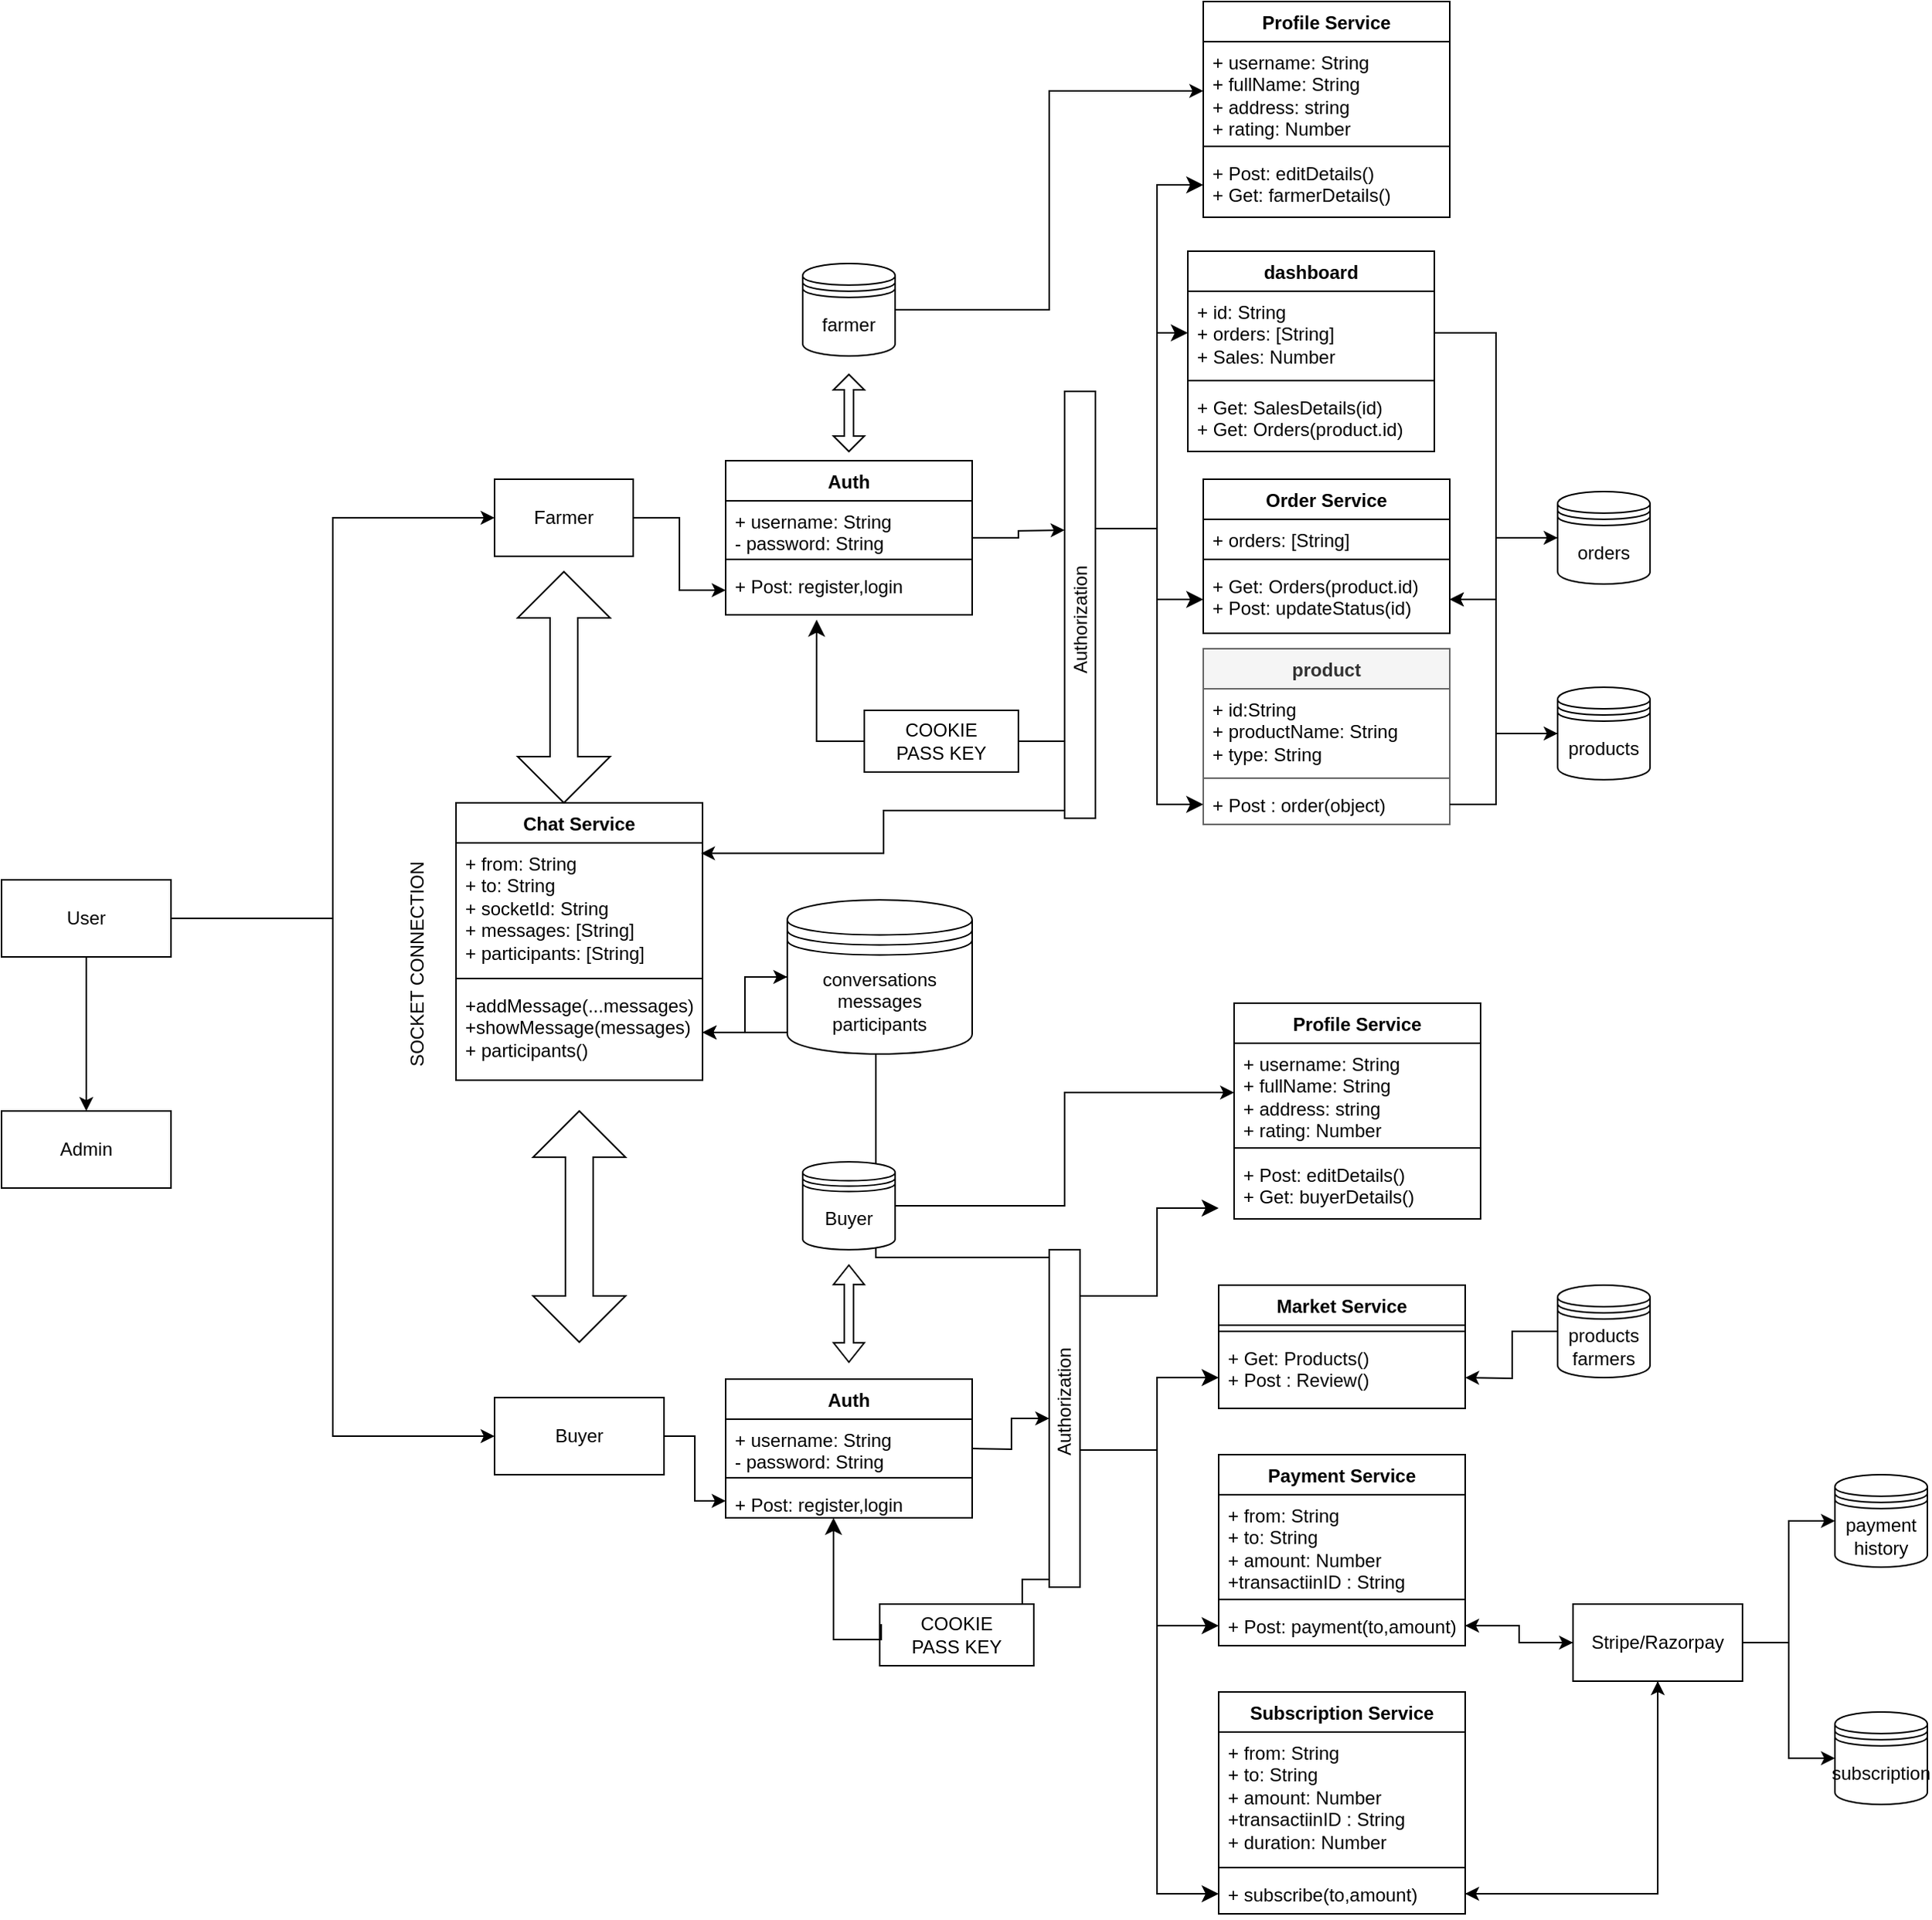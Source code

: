 <mxfile version="24.7.14">
  <diagram name="Page-1" id="c4acf3e9-155e-7222-9cf6-157b1a14988f">
    <mxGraphModel dx="2316" dy="2356" grid="1" gridSize="10" guides="1" tooltips="1" connect="1" arrows="1" fold="1" page="1" pageScale="1" pageWidth="850" pageHeight="1100" background="none" math="0" shadow="0">
      <root>
        <mxCell id="0" />
        <mxCell id="1" parent="0" />
        <mxCell id="K8S6SPt0zPuVIynHNqIf-5" style="edgeStyle=orthogonalEdgeStyle;rounded=0;orthogonalLoop=1;jettySize=auto;html=1;entryX=0;entryY=0.5;entryDx=0;entryDy=0;" edge="1" parent="1" source="K8S6SPt0zPuVIynHNqIf-1" target="K8S6SPt0zPuVIynHNqIf-3">
          <mxGeometry relative="1" as="geometry" />
        </mxCell>
        <mxCell id="K8S6SPt0zPuVIynHNqIf-6" style="edgeStyle=orthogonalEdgeStyle;rounded=0;orthogonalLoop=1;jettySize=auto;html=1;exitX=1;exitY=0.5;exitDx=0;exitDy=0;entryX=0;entryY=0.5;entryDx=0;entryDy=0;" edge="1" parent="1" source="K8S6SPt0zPuVIynHNqIf-1" target="K8S6SPt0zPuVIynHNqIf-4">
          <mxGeometry relative="1" as="geometry" />
        </mxCell>
        <mxCell id="K8S6SPt0zPuVIynHNqIf-8" value="" style="edgeStyle=orthogonalEdgeStyle;rounded=0;orthogonalLoop=1;jettySize=auto;html=1;" edge="1" parent="1" source="K8S6SPt0zPuVIynHNqIf-1" target="K8S6SPt0zPuVIynHNqIf-7">
          <mxGeometry relative="1" as="geometry" />
        </mxCell>
        <mxCell id="K8S6SPt0zPuVIynHNqIf-1" value="User" style="html=1;whiteSpace=wrap;" vertex="1" parent="1">
          <mxGeometry x="258" y="219" width="110" height="50" as="geometry" />
        </mxCell>
        <mxCell id="K8S6SPt0zPuVIynHNqIf-196" style="edgeStyle=orthogonalEdgeStyle;rounded=0;orthogonalLoop=1;jettySize=auto;html=1;exitX=1;exitY=0.5;exitDx=0;exitDy=0;entryX=0;entryY=0.5;entryDx=0;entryDy=0;" edge="1" parent="1" source="K8S6SPt0zPuVIynHNqIf-3" target="K8S6SPt0zPuVIynHNqIf-48">
          <mxGeometry relative="1" as="geometry" />
        </mxCell>
        <mxCell id="K8S6SPt0zPuVIynHNqIf-3" value="Farmer" style="html=1;whiteSpace=wrap;" vertex="1" parent="1">
          <mxGeometry x="578" y="-41" width="90" height="50" as="geometry" />
        </mxCell>
        <mxCell id="K8S6SPt0zPuVIynHNqIf-201" style="edgeStyle=orthogonalEdgeStyle;rounded=0;orthogonalLoop=1;jettySize=auto;html=1;exitX=1;exitY=0.5;exitDx=0;exitDy=0;entryX=0;entryY=0.5;entryDx=0;entryDy=0;" edge="1" parent="1" source="K8S6SPt0zPuVIynHNqIf-4" target="K8S6SPt0zPuVIynHNqIf-200">
          <mxGeometry relative="1" as="geometry" />
        </mxCell>
        <mxCell id="K8S6SPt0zPuVIynHNqIf-4" value="Buyer" style="html=1;whiteSpace=wrap;" vertex="1" parent="1">
          <mxGeometry x="578" y="555" width="110" height="50" as="geometry" />
        </mxCell>
        <mxCell id="K8S6SPt0zPuVIynHNqIf-7" value="Admin" style="html=1;whiteSpace=wrap;" vertex="1" parent="1">
          <mxGeometry x="258" y="369" width="110" height="50" as="geometry" />
        </mxCell>
        <mxCell id="K8S6SPt0zPuVIynHNqIf-229" style="edgeStyle=orthogonalEdgeStyle;rounded=0;orthogonalLoop=1;jettySize=auto;html=1;curved=0;exitX=0;exitY=0;exitDx=0;exitDy=5;exitPerimeter=0;" edge="1" parent="1" source="K8S6SPt0zPuVIynHNqIf-27" target="K8S6SPt0zPuVIynHNqIf-72">
          <mxGeometry relative="1" as="geometry" />
        </mxCell>
        <mxCell id="K8S6SPt0zPuVIynHNqIf-27" value="" style="html=1;points=[[0,0,0,0,5],[0,1,0,0,-5],[1,0,0,0,5],[1,1,0,0,-5]];perimeter=orthogonalPerimeter;outlineConnect=0;targetShapes=umlLifeline;portConstraint=eastwest;newEdgeStyle={&quot;curved&quot;:0,&quot;rounded&quot;:0};" vertex="1" parent="1">
          <mxGeometry x="938" y="459" width="20" height="219" as="geometry" />
        </mxCell>
        <mxCell id="K8S6SPt0zPuVIynHNqIf-50" style="edgeStyle=orthogonalEdgeStyle;rounded=0;orthogonalLoop=1;jettySize=auto;html=1;" edge="1" parent="1" source="K8S6SPt0zPuVIynHNqIf-45">
          <mxGeometry relative="1" as="geometry">
            <mxPoint x="948" y="-8.0" as="targetPoint" />
          </mxGeometry>
        </mxCell>
        <mxCell id="K8S6SPt0zPuVIynHNqIf-45" value="Auth" style="swimlane;fontStyle=1;align=center;verticalAlign=top;childLayout=stackLayout;horizontal=1;startSize=26;horizontalStack=0;resizeParent=1;resizeParentMax=0;resizeLast=0;collapsible=1;marginBottom=0;whiteSpace=wrap;html=1;" vertex="1" parent="1">
          <mxGeometry x="728" y="-53" width="160" height="100" as="geometry" />
        </mxCell>
        <mxCell id="K8S6SPt0zPuVIynHNqIf-46" value="+ username: String&lt;div&gt;- password: String&lt;/div&gt;" style="text;strokeColor=none;fillColor=none;align=left;verticalAlign=top;spacingLeft=4;spacingRight=4;overflow=hidden;rotatable=0;points=[[0,0.5],[1,0.5]];portConstraint=eastwest;whiteSpace=wrap;html=1;" vertex="1" parent="K8S6SPt0zPuVIynHNqIf-45">
          <mxGeometry y="26" width="160" height="34" as="geometry" />
        </mxCell>
        <mxCell id="K8S6SPt0zPuVIynHNqIf-47" value="" style="line;strokeWidth=1;fillColor=none;align=left;verticalAlign=middle;spacingTop=-1;spacingLeft=3;spacingRight=3;rotatable=0;labelPosition=right;points=[];portConstraint=eastwest;strokeColor=inherit;" vertex="1" parent="K8S6SPt0zPuVIynHNqIf-45">
          <mxGeometry y="60" width="160" height="8" as="geometry" />
        </mxCell>
        <mxCell id="K8S6SPt0zPuVIynHNqIf-48" value="+ Post: register,login" style="text;strokeColor=none;fillColor=none;align=left;verticalAlign=top;spacingLeft=4;spacingRight=4;overflow=hidden;rotatable=0;points=[[0,0.5],[1,0.5]];portConstraint=eastwest;whiteSpace=wrap;html=1;" vertex="1" parent="K8S6SPt0zPuVIynHNqIf-45">
          <mxGeometry y="68" width="160" height="32" as="geometry" />
        </mxCell>
        <mxCell id="K8S6SPt0zPuVIynHNqIf-55" style="edgeStyle=orthogonalEdgeStyle;rounded=0;orthogonalLoop=1;jettySize=auto;html=1;" edge="1" parent="1" target="K8S6SPt0zPuVIynHNqIf-27">
          <mxGeometry relative="1" as="geometry">
            <mxPoint x="888" y="588" as="sourcePoint" />
          </mxGeometry>
        </mxCell>
        <mxCell id="K8S6SPt0zPuVIynHNqIf-56" value="product" style="swimlane;fontStyle=1;align=center;verticalAlign=top;childLayout=stackLayout;horizontal=1;startSize=26;horizontalStack=0;resizeParent=1;resizeParentMax=0;resizeLast=0;collapsible=1;marginBottom=0;whiteSpace=wrap;html=1;fillColor=#f5f5f5;fontColor=#333333;strokeColor=#666666;" vertex="1" parent="1">
          <mxGeometry x="1038" y="69" width="160" height="114" as="geometry" />
        </mxCell>
        <mxCell id="K8S6SPt0zPuVIynHNqIf-57" value="+ id:String&lt;div&gt;+ productName: String&lt;/div&gt;&lt;div&gt;+ type: String&lt;/div&gt;" style="text;strokeColor=none;fillColor=none;align=left;verticalAlign=top;spacingLeft=4;spacingRight=4;overflow=hidden;rotatable=0;points=[[0,0.5],[1,0.5]];portConstraint=eastwest;whiteSpace=wrap;html=1;" vertex="1" parent="K8S6SPt0zPuVIynHNqIf-56">
          <mxGeometry y="26" width="160" height="54" as="geometry" />
        </mxCell>
        <mxCell id="K8S6SPt0zPuVIynHNqIf-58" value="" style="line;strokeWidth=1;fillColor=none;align=left;verticalAlign=middle;spacingTop=-1;spacingLeft=3;spacingRight=3;rotatable=0;labelPosition=right;points=[];portConstraint=eastwest;strokeColor=inherit;" vertex="1" parent="K8S6SPt0zPuVIynHNqIf-56">
          <mxGeometry y="80" width="160" height="8" as="geometry" />
        </mxCell>
        <mxCell id="K8S6SPt0zPuVIynHNqIf-59" value="+ Post : order(object)" style="text;strokeColor=none;fillColor=none;align=left;verticalAlign=top;spacingLeft=4;spacingRight=4;overflow=hidden;rotatable=0;points=[[0,0.5],[1,0.5]];portConstraint=eastwest;whiteSpace=wrap;html=1;" vertex="1" parent="K8S6SPt0zPuVIynHNqIf-56">
          <mxGeometry y="88" width="160" height="26" as="geometry" />
        </mxCell>
        <mxCell id="K8S6SPt0zPuVIynHNqIf-61" value="Order Service" style="swimlane;fontStyle=1;align=center;verticalAlign=top;childLayout=stackLayout;horizontal=1;startSize=26;horizontalStack=0;resizeParent=1;resizeParentMax=0;resizeLast=0;collapsible=1;marginBottom=0;whiteSpace=wrap;html=1;" vertex="1" parent="1">
          <mxGeometry x="1038" y="-41" width="160" height="100" as="geometry" />
        </mxCell>
        <mxCell id="K8S6SPt0zPuVIynHNqIf-62" value="+ orders: [String]&amp;nbsp;" style="text;strokeColor=none;fillColor=none;align=left;verticalAlign=top;spacingLeft=4;spacingRight=4;overflow=hidden;rotatable=0;points=[[0,0.5],[1,0.5]];portConstraint=eastwest;whiteSpace=wrap;html=1;" vertex="1" parent="K8S6SPt0zPuVIynHNqIf-61">
          <mxGeometry y="26" width="160" height="22" as="geometry" />
        </mxCell>
        <mxCell id="K8S6SPt0zPuVIynHNqIf-63" value="" style="line;strokeWidth=1;fillColor=none;align=left;verticalAlign=middle;spacingTop=-1;spacingLeft=3;spacingRight=3;rotatable=0;labelPosition=right;points=[];portConstraint=eastwest;strokeColor=inherit;" vertex="1" parent="K8S6SPt0zPuVIynHNqIf-61">
          <mxGeometry y="48" width="160" height="8" as="geometry" />
        </mxCell>
        <mxCell id="K8S6SPt0zPuVIynHNqIf-64" value="+ Get: Orders(product.id)&lt;div&gt;+ Post: updateStatus(id)&lt;/div&gt;" style="text;strokeColor=none;fillColor=none;align=left;verticalAlign=top;spacingLeft=4;spacingRight=4;overflow=hidden;rotatable=0;points=[[0,0.5],[1,0.5]];portConstraint=eastwest;whiteSpace=wrap;html=1;" vertex="1" parent="K8S6SPt0zPuVIynHNqIf-61">
          <mxGeometry y="56" width="160" height="44" as="geometry" />
        </mxCell>
        <mxCell id="K8S6SPt0zPuVIynHNqIf-69" value="Chat Service" style="swimlane;fontStyle=1;align=center;verticalAlign=top;childLayout=stackLayout;horizontal=1;startSize=26;horizontalStack=0;resizeParent=1;resizeParentMax=0;resizeLast=0;collapsible=1;marginBottom=0;whiteSpace=wrap;html=1;" vertex="1" parent="1">
          <mxGeometry x="553" y="169" width="160" height="180" as="geometry" />
        </mxCell>
        <mxCell id="K8S6SPt0zPuVIynHNqIf-70" value="+ from: String&lt;div&gt;+ to: String&lt;/div&gt;&lt;div&gt;+ socketId: String&lt;/div&gt;&lt;div&gt;+ messages: [String]&lt;/div&gt;&lt;div&gt;+ participants: [String]&lt;/div&gt;" style="text;strokeColor=none;fillColor=none;align=left;verticalAlign=top;spacingLeft=4;spacingRight=4;overflow=hidden;rotatable=0;points=[[0,0.5],[1,0.5]];portConstraint=eastwest;whiteSpace=wrap;html=1;" vertex="1" parent="K8S6SPt0zPuVIynHNqIf-69">
          <mxGeometry y="26" width="160" height="84" as="geometry" />
        </mxCell>
        <mxCell id="K8S6SPt0zPuVIynHNqIf-71" value="" style="line;strokeWidth=1;fillColor=none;align=left;verticalAlign=middle;spacingTop=-1;spacingLeft=3;spacingRight=3;rotatable=0;labelPosition=right;points=[];portConstraint=eastwest;strokeColor=inherit;" vertex="1" parent="K8S6SPt0zPuVIynHNqIf-69">
          <mxGeometry y="110" width="160" height="8" as="geometry" />
        </mxCell>
        <mxCell id="K8S6SPt0zPuVIynHNqIf-72" value="+addMessage(...messages)&lt;div&gt;+showMessage(messages)&lt;/div&gt;&lt;div&gt;+ participants()&lt;/div&gt;" style="text;strokeColor=none;fillColor=none;align=left;verticalAlign=top;spacingLeft=4;spacingRight=4;overflow=hidden;rotatable=0;points=[[0,0.5],[1,0.5]];portConstraint=eastwest;whiteSpace=wrap;html=1;" vertex="1" parent="K8S6SPt0zPuVIynHNqIf-69">
          <mxGeometry y="118" width="160" height="62" as="geometry" />
        </mxCell>
        <mxCell id="K8S6SPt0zPuVIynHNqIf-77" value="Market Service" style="swimlane;fontStyle=1;align=center;verticalAlign=top;childLayout=stackLayout;horizontal=1;startSize=26;horizontalStack=0;resizeParent=1;resizeParentMax=0;resizeLast=0;collapsible=1;marginBottom=0;whiteSpace=wrap;html=1;" vertex="1" parent="1">
          <mxGeometry x="1048" y="482" width="160" height="80" as="geometry" />
        </mxCell>
        <mxCell id="K8S6SPt0zPuVIynHNqIf-79" value="" style="line;strokeWidth=1;fillColor=none;align=left;verticalAlign=middle;spacingTop=-1;spacingLeft=3;spacingRight=3;rotatable=0;labelPosition=right;points=[];portConstraint=eastwest;strokeColor=inherit;" vertex="1" parent="K8S6SPt0zPuVIynHNqIf-77">
          <mxGeometry y="26" width="160" height="8" as="geometry" />
        </mxCell>
        <mxCell id="K8S6SPt0zPuVIynHNqIf-80" value="+ Get: Products()&lt;div&gt;+ Post : Review()&lt;/div&gt;" style="text;strokeColor=none;fillColor=none;align=left;verticalAlign=top;spacingLeft=4;spacingRight=4;overflow=hidden;rotatable=0;points=[[0,0.5],[1,0.5]];portConstraint=eastwest;whiteSpace=wrap;html=1;" vertex="1" parent="K8S6SPt0zPuVIynHNqIf-77">
          <mxGeometry y="34" width="160" height="46" as="geometry" />
        </mxCell>
        <mxCell id="K8S6SPt0zPuVIynHNqIf-81" value="Payment Service" style="swimlane;fontStyle=1;align=center;verticalAlign=top;childLayout=stackLayout;horizontal=1;startSize=26;horizontalStack=0;resizeParent=1;resizeParentMax=0;resizeLast=0;collapsible=1;marginBottom=0;whiteSpace=wrap;html=1;" vertex="1" parent="1">
          <mxGeometry x="1048" y="592" width="160" height="124" as="geometry" />
        </mxCell>
        <mxCell id="K8S6SPt0zPuVIynHNqIf-82" value="+ from: String&lt;div&gt;+ to: String&lt;/div&gt;&lt;div&gt;+ amount: Number&lt;/div&gt;&lt;div&gt;+transactiinID : String&lt;/div&gt;" style="text;strokeColor=none;fillColor=none;align=left;verticalAlign=top;spacingLeft=4;spacingRight=4;overflow=hidden;rotatable=0;points=[[0,0.5],[1,0.5]];portConstraint=eastwest;whiteSpace=wrap;html=1;" vertex="1" parent="K8S6SPt0zPuVIynHNqIf-81">
          <mxGeometry y="26" width="160" height="64" as="geometry" />
        </mxCell>
        <mxCell id="K8S6SPt0zPuVIynHNqIf-83" value="" style="line;strokeWidth=1;fillColor=none;align=left;verticalAlign=middle;spacingTop=-1;spacingLeft=3;spacingRight=3;rotatable=0;labelPosition=right;points=[];portConstraint=eastwest;strokeColor=inherit;" vertex="1" parent="K8S6SPt0zPuVIynHNqIf-81">
          <mxGeometry y="90" width="160" height="8" as="geometry" />
        </mxCell>
        <mxCell id="K8S6SPt0zPuVIynHNqIf-84" value="+ Post: payment(to,amount)" style="text;strokeColor=none;fillColor=none;align=left;verticalAlign=top;spacingLeft=4;spacingRight=4;overflow=hidden;rotatable=0;points=[[0,0.5],[1,0.5]];portConstraint=eastwest;whiteSpace=wrap;html=1;" vertex="1" parent="K8S6SPt0zPuVIynHNqIf-81">
          <mxGeometry y="98" width="160" height="26" as="geometry" />
        </mxCell>
        <mxCell id="K8S6SPt0zPuVIynHNqIf-85" value="Subscription Service" style="swimlane;fontStyle=1;align=center;verticalAlign=top;childLayout=stackLayout;horizontal=1;startSize=26;horizontalStack=0;resizeParent=1;resizeParentMax=0;resizeLast=0;collapsible=1;marginBottom=0;whiteSpace=wrap;html=1;" vertex="1" parent="1">
          <mxGeometry x="1048" y="746" width="160" height="144" as="geometry" />
        </mxCell>
        <mxCell id="K8S6SPt0zPuVIynHNqIf-86" value="+ from: String&lt;div&gt;+ to: String&lt;/div&gt;&lt;div&gt;+ amount: Number&lt;/div&gt;&lt;div&gt;+transactiinID : String&lt;/div&gt;&lt;div&gt;+ duration: Number&lt;/div&gt;" style="text;strokeColor=none;fillColor=none;align=left;verticalAlign=top;spacingLeft=4;spacingRight=4;overflow=hidden;rotatable=0;points=[[0,0.5],[1,0.5]];portConstraint=eastwest;whiteSpace=wrap;html=1;" vertex="1" parent="K8S6SPt0zPuVIynHNqIf-85">
          <mxGeometry y="26" width="160" height="84" as="geometry" />
        </mxCell>
        <mxCell id="K8S6SPt0zPuVIynHNqIf-87" value="" style="line;strokeWidth=1;fillColor=none;align=left;verticalAlign=middle;spacingTop=-1;spacingLeft=3;spacingRight=3;rotatable=0;labelPosition=right;points=[];portConstraint=eastwest;strokeColor=inherit;" vertex="1" parent="K8S6SPt0zPuVIynHNqIf-85">
          <mxGeometry y="110" width="160" height="8" as="geometry" />
        </mxCell>
        <mxCell id="K8S6SPt0zPuVIynHNqIf-88" value="+ subscribe(to,amount)" style="text;strokeColor=none;fillColor=none;align=left;verticalAlign=top;spacingLeft=4;spacingRight=4;overflow=hidden;rotatable=0;points=[[0,0.5],[1,0.5]];portConstraint=eastwest;whiteSpace=wrap;html=1;" vertex="1" parent="K8S6SPt0zPuVIynHNqIf-85">
          <mxGeometry y="118" width="160" height="26" as="geometry" />
        </mxCell>
        <mxCell id="K8S6SPt0zPuVIynHNqIf-106" value="Profile Service" style="swimlane;fontStyle=1;align=center;verticalAlign=top;childLayout=stackLayout;horizontal=1;startSize=26;horizontalStack=0;resizeParent=1;resizeParentMax=0;resizeLast=0;collapsible=1;marginBottom=0;whiteSpace=wrap;html=1;" vertex="1" parent="1">
          <mxGeometry x="1038" y="-351" width="160" height="140" as="geometry" />
        </mxCell>
        <mxCell id="K8S6SPt0zPuVIynHNqIf-107" value="+ username: String&lt;div&gt;+ fullName: String&lt;/div&gt;&lt;div&gt;+ address: string&lt;/div&gt;&lt;div&gt;+ rating: Number&lt;/div&gt;&lt;div&gt;&lt;br&gt;&lt;/div&gt;&lt;div&gt;&lt;br&gt;&lt;/div&gt;" style="text;strokeColor=none;fillColor=none;align=left;verticalAlign=top;spacingLeft=4;spacingRight=4;overflow=hidden;rotatable=0;points=[[0,0.5],[1,0.5]];portConstraint=eastwest;whiteSpace=wrap;html=1;" vertex="1" parent="K8S6SPt0zPuVIynHNqIf-106">
          <mxGeometry y="26" width="160" height="64" as="geometry" />
        </mxCell>
        <mxCell id="K8S6SPt0zPuVIynHNqIf-108" value="" style="line;strokeWidth=1;fillColor=none;align=left;verticalAlign=middle;spacingTop=-1;spacingLeft=3;spacingRight=3;rotatable=0;labelPosition=right;points=[];portConstraint=eastwest;strokeColor=inherit;" vertex="1" parent="K8S6SPt0zPuVIynHNqIf-106">
          <mxGeometry y="90" width="160" height="8" as="geometry" />
        </mxCell>
        <mxCell id="K8S6SPt0zPuVIynHNqIf-109" value="+ Post: editDetails()&lt;div&gt;+ Get: farmerDetails()&lt;/div&gt;" style="text;strokeColor=none;fillColor=none;align=left;verticalAlign=top;spacingLeft=4;spacingRight=4;overflow=hidden;rotatable=0;points=[[0,0.5],[1,0.5]];portConstraint=eastwest;whiteSpace=wrap;html=1;" vertex="1" parent="K8S6SPt0zPuVIynHNqIf-106">
          <mxGeometry y="98" width="160" height="42" as="geometry" />
        </mxCell>
        <mxCell id="K8S6SPt0zPuVIynHNqIf-113" value="" style="edgeStyle=elbowEdgeStyle;elbow=horizontal;endArrow=classic;html=1;curved=0;rounded=0;endSize=8;startSize=8;entryX=0;entryY=0.5;entryDx=0;entryDy=0;" edge="1" parent="1" source="K8S6SPt0zPuVIynHNqIf-27">
          <mxGeometry width="50" height="50" relative="1" as="geometry">
            <mxPoint x="958" y="592" as="sourcePoint" />
            <mxPoint x="1048" y="432" as="targetPoint" />
            <Array as="points">
              <mxPoint x="1008" y="489" />
            </Array>
          </mxGeometry>
        </mxCell>
        <mxCell id="K8S6SPt0zPuVIynHNqIf-114" value="" style="edgeStyle=elbowEdgeStyle;elbow=horizontal;endArrow=classic;html=1;curved=0;rounded=0;endSize=8;startSize=8;entryX=0;entryY=0.5;entryDx=0;entryDy=0;" edge="1" parent="1">
          <mxGeometry width="50" height="50" relative="1" as="geometry">
            <mxPoint x="958" y="589" as="sourcePoint" />
            <mxPoint x="1048" y="542" as="targetPoint" />
            <Array as="points">
              <mxPoint x="1008" y="539" />
            </Array>
          </mxGeometry>
        </mxCell>
        <mxCell id="K8S6SPt0zPuVIynHNqIf-115" value="" style="edgeStyle=elbowEdgeStyle;elbow=horizontal;endArrow=classic;html=1;curved=0;rounded=0;endSize=8;startSize=8;entryX=0;entryY=0.5;entryDx=0;entryDy=0;" edge="1" parent="1" source="K8S6SPt0zPuVIynHNqIf-27" target="K8S6SPt0zPuVIynHNqIf-84">
          <mxGeometry width="50" height="50" relative="1" as="geometry">
            <mxPoint x="958" y="592" as="sourcePoint" />
            <mxPoint x="1008" y="542" as="targetPoint" />
            <Array as="points">
              <mxPoint x="1008" y="589" />
            </Array>
          </mxGeometry>
        </mxCell>
        <mxCell id="K8S6SPt0zPuVIynHNqIf-116" value="" style="edgeStyle=elbowEdgeStyle;elbow=horizontal;endArrow=classic;html=1;curved=0;rounded=0;endSize=8;startSize=8;entryX=0;entryY=0.5;entryDx=0;entryDy=0;" edge="1" parent="1" target="K8S6SPt0zPuVIynHNqIf-88">
          <mxGeometry width="50" height="50" relative="1" as="geometry">
            <mxPoint x="958" y="589" as="sourcePoint" />
            <mxPoint x="1008" y="539" as="targetPoint" />
            <Array as="points">
              <mxPoint x="1008" y="659" />
            </Array>
          </mxGeometry>
        </mxCell>
        <mxCell id="K8S6SPt0zPuVIynHNqIf-120" value="" style="html=1;points=[[0,0,0,0,5],[0,1,0,0,-5],[1,0,0,0,5],[1,1,0,0,-5]];perimeter=orthogonalPerimeter;outlineConnect=0;targetShapes=umlLifeline;portConstraint=eastwest;newEdgeStyle={&quot;curved&quot;:0,&quot;rounded&quot;:0};" vertex="1" parent="1">
          <mxGeometry x="948" y="-98" width="20" height="277" as="geometry" />
        </mxCell>
        <mxCell id="K8S6SPt0zPuVIynHNqIf-127" value="" style="shape=doubleArrow;direction=south;whiteSpace=wrap;html=1;" vertex="1" parent="1">
          <mxGeometry x="593" y="19" width="60" height="150" as="geometry" />
        </mxCell>
        <mxCell id="K8S6SPt0zPuVIynHNqIf-128" value="" style="shape=doubleArrow;direction=south;whiteSpace=wrap;html=1;" vertex="1" parent="1">
          <mxGeometry x="603" y="369" width="60" height="150" as="geometry" />
        </mxCell>
        <mxCell id="K8S6SPt0zPuVIynHNqIf-136" value="" style="edgeStyle=elbowEdgeStyle;elbow=horizontal;endArrow=classic;html=1;curved=0;rounded=0;endSize=8;startSize=8;entryX=0;entryY=0.5;entryDx=0;entryDy=0;" edge="1" parent="1" target="K8S6SPt0zPuVIynHNqIf-59">
          <mxGeometry width="50" height="50" relative="1" as="geometry">
            <mxPoint x="968" y="-9" as="sourcePoint" />
            <mxPoint x="1018" y="-59" as="targetPoint" />
            <Array as="points">
              <mxPoint x="1008" y="39" />
            </Array>
          </mxGeometry>
        </mxCell>
        <mxCell id="K8S6SPt0zPuVIynHNqIf-137" value="" style="edgeStyle=elbowEdgeStyle;elbow=horizontal;endArrow=classic;html=1;curved=0;rounded=0;endSize=8;startSize=8;entryX=0;entryY=0.5;entryDx=0;entryDy=0;" edge="1" parent="1" target="K8S6SPt0zPuVIynHNqIf-64">
          <mxGeometry width="50" height="50" relative="1" as="geometry">
            <mxPoint x="968" y="-9" as="sourcePoint" />
            <mxPoint x="998" y="-59" as="targetPoint" />
            <Array as="points">
              <mxPoint x="1008" y="-21" />
            </Array>
          </mxGeometry>
        </mxCell>
        <mxCell id="K8S6SPt0zPuVIynHNqIf-138" value="" style="edgeStyle=elbowEdgeStyle;elbow=horizontal;endArrow=classic;html=1;curved=0;rounded=0;endSize=8;startSize=8;entryX=0;entryY=0.5;entryDx=0;entryDy=0;" edge="1" parent="1" target="K8S6SPt0zPuVIynHNqIf-190">
          <mxGeometry width="50" height="50" relative="1" as="geometry">
            <mxPoint x="968" y="-9" as="sourcePoint" />
            <mxPoint x="1338" y="-116" as="targetPoint" />
            <Array as="points">
              <mxPoint x="1008" y="-51" />
            </Array>
          </mxGeometry>
        </mxCell>
        <mxCell id="K8S6SPt0zPuVIynHNqIf-139" value="" style="edgeStyle=elbowEdgeStyle;elbow=horizontal;endArrow=classic;html=1;curved=0;rounded=0;endSize=8;startSize=8;entryX=0;entryY=0.5;entryDx=0;entryDy=0;" edge="1" parent="1" target="K8S6SPt0zPuVIynHNqIf-109">
          <mxGeometry width="50" height="50" relative="1" as="geometry">
            <mxPoint x="968" y="-9" as="sourcePoint" />
            <mxPoint x="1018" y="-59" as="targetPoint" />
            <Array as="points">
              <mxPoint x="1008" y="-141" />
            </Array>
          </mxGeometry>
        </mxCell>
        <mxCell id="K8S6SPt0zPuVIynHNqIf-156" style="edgeStyle=orthogonalEdgeStyle;rounded=0;orthogonalLoop=1;jettySize=auto;html=1;exitX=1;exitY=0.5;exitDx=0;exitDy=0;entryX=0;entryY=0.5;entryDx=0;entryDy=0;" edge="1" parent="1" source="K8S6SPt0zPuVIynHNqIf-140" target="K8S6SPt0zPuVIynHNqIf-107">
          <mxGeometry relative="1" as="geometry" />
        </mxCell>
        <mxCell id="K8S6SPt0zPuVIynHNqIf-140" value="farmer" style="shape=datastore;whiteSpace=wrap;html=1;" vertex="1" parent="1">
          <mxGeometry x="778" y="-181" width="60" height="60" as="geometry" />
        </mxCell>
        <mxCell id="K8S6SPt0zPuVIynHNqIf-194" style="edgeStyle=orthogonalEdgeStyle;rounded=0;orthogonalLoop=1;jettySize=auto;html=1;exitX=0;exitY=0.5;exitDx=0;exitDy=0;entryX=1;entryY=0.5;entryDx=0;entryDy=0;" edge="1" parent="1" source="K8S6SPt0zPuVIynHNqIf-142" target="K8S6SPt0zPuVIynHNqIf-64">
          <mxGeometry relative="1" as="geometry">
            <Array as="points">
              <mxPoint x="1228" y="124" />
              <mxPoint x="1228" y="37" />
            </Array>
          </mxGeometry>
        </mxCell>
        <mxCell id="K8S6SPt0zPuVIynHNqIf-142" value="products" style="shape=datastore;whiteSpace=wrap;html=1;" vertex="1" parent="1">
          <mxGeometry x="1268" y="94" width="60" height="60" as="geometry" />
        </mxCell>
        <mxCell id="K8S6SPt0zPuVIynHNqIf-159" value="" style="edgeStyle=orthogonalEdgeStyle;rounded=0;orthogonalLoop=1;jettySize=auto;html=1;" edge="1" parent="1" source="K8S6SPt0zPuVIynHNqIf-143" target="K8S6SPt0zPuVIynHNqIf-64">
          <mxGeometry relative="1" as="geometry">
            <Array as="points">
              <mxPoint x="1228" y="-3" />
              <mxPoint x="1228" y="37" />
            </Array>
          </mxGeometry>
        </mxCell>
        <mxCell id="K8S6SPt0zPuVIynHNqIf-143" value="orders" style="shape=datastore;whiteSpace=wrap;html=1;" vertex="1" parent="1">
          <mxGeometry x="1268" y="-33" width="60" height="60" as="geometry" />
        </mxCell>
        <mxCell id="K8S6SPt0zPuVIynHNqIf-166" value="" style="edgeStyle=orthogonalEdgeStyle;rounded=0;orthogonalLoop=1;jettySize=auto;html=1;" edge="1" parent="1" source="K8S6SPt0zPuVIynHNqIf-149">
          <mxGeometry relative="1" as="geometry">
            <mxPoint x="1208.0" y="542" as="targetPoint" />
          </mxGeometry>
        </mxCell>
        <mxCell id="K8S6SPt0zPuVIynHNqIf-149" value="products&lt;div&gt;farmers&lt;/div&gt;" style="shape=datastore;whiteSpace=wrap;html=1;" vertex="1" parent="1">
          <mxGeometry x="1268" y="482" width="60" height="60" as="geometry" />
        </mxCell>
        <mxCell id="K8S6SPt0zPuVIynHNqIf-150" value="payment&lt;div&gt;history&lt;/div&gt;" style="shape=datastore;whiteSpace=wrap;html=1;" vertex="1" parent="1">
          <mxGeometry x="1448" y="605" width="60" height="60" as="geometry" />
        </mxCell>
        <mxCell id="K8S6SPt0zPuVIynHNqIf-151" value="subscription" style="shape=datastore;whiteSpace=wrap;html=1;" vertex="1" parent="1">
          <mxGeometry x="1448" y="759" width="60" height="60" as="geometry" />
        </mxCell>
        <mxCell id="K8S6SPt0zPuVIynHNqIf-182" style="edgeStyle=orthogonalEdgeStyle;rounded=0;orthogonalLoop=1;jettySize=auto;html=1;exitX=0;exitY=0.5;exitDx=0;exitDy=0;entryX=1;entryY=0.5;entryDx=0;entryDy=0;" edge="1" parent="1" source="K8S6SPt0zPuVIynHNqIf-153" target="K8S6SPt0zPuVIynHNqIf-72">
          <mxGeometry relative="1" as="geometry" />
        </mxCell>
        <mxCell id="K8S6SPt0zPuVIynHNqIf-153" value="conversations&lt;div&gt;messages&lt;/div&gt;&lt;div&gt;participants&lt;/div&gt;" style="shape=datastore;whiteSpace=wrap;html=1;" vertex="1" parent="1">
          <mxGeometry x="768" y="232" width="120" height="100" as="geometry" />
        </mxCell>
        <mxCell id="K8S6SPt0zPuVIynHNqIf-160" style="edgeStyle=orthogonalEdgeStyle;rounded=0;orthogonalLoop=1;jettySize=auto;html=1;exitX=1;exitY=0.5;exitDx=0;exitDy=0;entryX=0;entryY=0.5;entryDx=0;entryDy=0;" edge="1" parent="1" source="K8S6SPt0zPuVIynHNqIf-59" target="K8S6SPt0zPuVIynHNqIf-142">
          <mxGeometry relative="1" as="geometry">
            <Array as="points">
              <mxPoint x="1228" y="170" />
              <mxPoint x="1228" y="124" />
            </Array>
          </mxGeometry>
        </mxCell>
        <mxCell id="K8S6SPt0zPuVIynHNqIf-161" value="" style="shape=doubleArrow;direction=south;whiteSpace=wrap;html=1;" vertex="1" parent="1">
          <mxGeometry x="798" y="-109" width="20" height="50" as="geometry" />
        </mxCell>
        <mxCell id="K8S6SPt0zPuVIynHNqIf-162" value="" style="shape=doubleArrow;direction=south;whiteSpace=wrap;html=1;" vertex="1" parent="1">
          <mxGeometry x="798" y="469" width="20" height="63" as="geometry" />
        </mxCell>
        <mxCell id="K8S6SPt0zPuVIynHNqIf-178" style="edgeStyle=orthogonalEdgeStyle;rounded=0;orthogonalLoop=1;jettySize=auto;html=1;exitX=1;exitY=0.5;exitDx=0;exitDy=0;entryX=0;entryY=0.5;entryDx=0;entryDy=0;" edge="1" parent="1" source="K8S6SPt0zPuVIynHNqIf-163" target="K8S6SPt0zPuVIynHNqIf-203">
          <mxGeometry relative="1" as="geometry">
            <mxPoint x="1048" y="432" as="targetPoint" />
          </mxGeometry>
        </mxCell>
        <mxCell id="K8S6SPt0zPuVIynHNqIf-163" value="Buyer" style="shape=datastore;whiteSpace=wrap;html=1;" vertex="1" parent="1">
          <mxGeometry x="778" y="402" width="60" height="57" as="geometry" />
        </mxCell>
        <mxCell id="K8S6SPt0zPuVIynHNqIf-170" style="edgeStyle=orthogonalEdgeStyle;rounded=0;orthogonalLoop=1;jettySize=auto;html=1;exitX=1;exitY=0.5;exitDx=0;exitDy=0;entryX=0;entryY=0.5;entryDx=0;entryDy=0;" edge="1" parent="1" source="K8S6SPt0zPuVIynHNqIf-167" target="K8S6SPt0zPuVIynHNqIf-150">
          <mxGeometry relative="1" as="geometry" />
        </mxCell>
        <mxCell id="K8S6SPt0zPuVIynHNqIf-175" style="edgeStyle=orthogonalEdgeStyle;rounded=0;orthogonalLoop=1;jettySize=auto;html=1;exitX=0.5;exitY=1;exitDx=0;exitDy=0;entryX=1;entryY=0.5;entryDx=0;entryDy=0;" edge="1" parent="1" source="K8S6SPt0zPuVIynHNqIf-167" target="K8S6SPt0zPuVIynHNqIf-88">
          <mxGeometry relative="1" as="geometry" />
        </mxCell>
        <mxCell id="K8S6SPt0zPuVIynHNqIf-176" style="edgeStyle=orthogonalEdgeStyle;rounded=0;orthogonalLoop=1;jettySize=auto;html=1;exitX=0;exitY=0.5;exitDx=0;exitDy=0;entryX=1;entryY=0.5;entryDx=0;entryDy=0;" edge="1" parent="1" source="K8S6SPt0zPuVIynHNqIf-167" target="K8S6SPt0zPuVIynHNqIf-84">
          <mxGeometry relative="1" as="geometry" />
        </mxCell>
        <mxCell id="K8S6SPt0zPuVIynHNqIf-183" style="edgeStyle=orthogonalEdgeStyle;rounded=0;orthogonalLoop=1;jettySize=auto;html=1;exitX=1;exitY=0.5;exitDx=0;exitDy=0;entryX=0;entryY=0.5;entryDx=0;entryDy=0;" edge="1" parent="1" source="K8S6SPt0zPuVIynHNqIf-167" target="K8S6SPt0zPuVIynHNqIf-151">
          <mxGeometry relative="1" as="geometry" />
        </mxCell>
        <mxCell id="K8S6SPt0zPuVIynHNqIf-167" value="Stripe/Razorpay" style="html=1;whiteSpace=wrap;" vertex="1" parent="1">
          <mxGeometry x="1278" y="689" width="110" height="50" as="geometry" />
        </mxCell>
        <mxCell id="K8S6SPt0zPuVIynHNqIf-172" style="edgeStyle=orthogonalEdgeStyle;rounded=0;orthogonalLoop=1;jettySize=auto;html=1;exitX=1;exitY=0.5;exitDx=0;exitDy=0;entryX=0;entryY=0.5;entryDx=0;entryDy=0;" edge="1" parent="1" source="K8S6SPt0zPuVIynHNqIf-84" target="K8S6SPt0zPuVIynHNqIf-167">
          <mxGeometry relative="1" as="geometry" />
        </mxCell>
        <mxCell id="K8S6SPt0zPuVIynHNqIf-174" style="edgeStyle=orthogonalEdgeStyle;rounded=0;orthogonalLoop=1;jettySize=auto;html=1;exitX=1;exitY=0.5;exitDx=0;exitDy=0;entryX=0.5;entryY=1;entryDx=0;entryDy=0;" edge="1" parent="1" source="K8S6SPt0zPuVIynHNqIf-88" target="K8S6SPt0zPuVIynHNqIf-167">
          <mxGeometry relative="1" as="geometry" />
        </mxCell>
        <mxCell id="K8S6SPt0zPuVIynHNqIf-181" style="edgeStyle=orthogonalEdgeStyle;rounded=0;orthogonalLoop=1;jettySize=auto;html=1;exitX=1;exitY=0.5;exitDx=0;exitDy=0;entryX=0;entryY=0.5;entryDx=0;entryDy=0;" edge="1" parent="1" source="K8S6SPt0zPuVIynHNqIf-72" target="K8S6SPt0zPuVIynHNqIf-153">
          <mxGeometry relative="1" as="geometry" />
        </mxCell>
        <mxCell id="K8S6SPt0zPuVIynHNqIf-189" value="dashboard" style="swimlane;fontStyle=1;align=center;verticalAlign=top;childLayout=stackLayout;horizontal=1;startSize=26;horizontalStack=0;resizeParent=1;resizeParentMax=0;resizeLast=0;collapsible=1;marginBottom=0;whiteSpace=wrap;html=1;" vertex="1" parent="1">
          <mxGeometry x="1028" y="-189" width="160" height="130" as="geometry" />
        </mxCell>
        <mxCell id="K8S6SPt0zPuVIynHNqIf-190" value="&lt;div&gt;+ id: String&lt;div&gt;+ orders: [String]&lt;/div&gt;&lt;div&gt;+ Sales: Number&lt;/div&gt;&lt;/div&gt;" style="text;strokeColor=none;fillColor=none;align=left;verticalAlign=top;spacingLeft=4;spacingRight=4;overflow=hidden;rotatable=0;points=[[0,0.5],[1,0.5]];portConstraint=eastwest;whiteSpace=wrap;html=1;" vertex="1" parent="K8S6SPt0zPuVIynHNqIf-189">
          <mxGeometry y="26" width="160" height="54" as="geometry" />
        </mxCell>
        <mxCell id="K8S6SPt0zPuVIynHNqIf-191" value="" style="line;strokeWidth=1;fillColor=none;align=left;verticalAlign=middle;spacingTop=-1;spacingLeft=3;spacingRight=3;rotatable=0;labelPosition=right;points=[];portConstraint=eastwest;strokeColor=inherit;" vertex="1" parent="K8S6SPt0zPuVIynHNqIf-189">
          <mxGeometry y="80" width="160" height="8" as="geometry" />
        </mxCell>
        <mxCell id="K8S6SPt0zPuVIynHNqIf-192" value="&lt;div&gt;+ Get: SalesDetails(id)&lt;/div&gt;&lt;div&gt;+ Get: Orders(product.id)&lt;/div&gt;" style="text;strokeColor=none;fillColor=none;align=left;verticalAlign=top;spacingLeft=4;spacingRight=4;overflow=hidden;rotatable=0;points=[[0,0.5],[1,0.5]];portConstraint=eastwest;whiteSpace=wrap;html=1;" vertex="1" parent="K8S6SPt0zPuVIynHNqIf-189">
          <mxGeometry y="88" width="160" height="42" as="geometry" />
        </mxCell>
        <mxCell id="K8S6SPt0zPuVIynHNqIf-197" value="Auth" style="swimlane;fontStyle=1;align=center;verticalAlign=top;childLayout=stackLayout;horizontal=1;startSize=26;horizontalStack=0;resizeParent=1;resizeParentMax=0;resizeLast=0;collapsible=1;marginBottom=0;whiteSpace=wrap;html=1;" vertex="1" parent="1">
          <mxGeometry x="728" y="543" width="160" height="90" as="geometry" />
        </mxCell>
        <mxCell id="K8S6SPt0zPuVIynHNqIf-198" value="+ username: String&lt;div&gt;- password: String&lt;/div&gt;" style="text;strokeColor=none;fillColor=none;align=left;verticalAlign=top;spacingLeft=4;spacingRight=4;overflow=hidden;rotatable=0;points=[[0,0.5],[1,0.5]];portConstraint=eastwest;whiteSpace=wrap;html=1;" vertex="1" parent="K8S6SPt0zPuVIynHNqIf-197">
          <mxGeometry y="26" width="160" height="34" as="geometry" />
        </mxCell>
        <mxCell id="K8S6SPt0zPuVIynHNqIf-199" value="" style="line;strokeWidth=1;fillColor=none;align=left;verticalAlign=middle;spacingTop=-1;spacingLeft=3;spacingRight=3;rotatable=0;labelPosition=right;points=[];portConstraint=eastwest;strokeColor=inherit;" vertex="1" parent="K8S6SPt0zPuVIynHNqIf-197">
          <mxGeometry y="60" width="160" height="8" as="geometry" />
        </mxCell>
        <mxCell id="K8S6SPt0zPuVIynHNqIf-200" value="+ Post: register,login" style="text;strokeColor=none;fillColor=none;align=left;verticalAlign=top;spacingLeft=4;spacingRight=4;overflow=hidden;rotatable=0;points=[[0,0.5],[1,0.5]];portConstraint=eastwest;whiteSpace=wrap;html=1;" vertex="1" parent="K8S6SPt0zPuVIynHNqIf-197">
          <mxGeometry y="68" width="160" height="22" as="geometry" />
        </mxCell>
        <mxCell id="K8S6SPt0zPuVIynHNqIf-202" value="Profile Service" style="swimlane;fontStyle=1;align=center;verticalAlign=top;childLayout=stackLayout;horizontal=1;startSize=26;horizontalStack=0;resizeParent=1;resizeParentMax=0;resizeLast=0;collapsible=1;marginBottom=0;whiteSpace=wrap;html=1;" vertex="1" parent="1">
          <mxGeometry x="1058" y="299" width="160" height="140" as="geometry" />
        </mxCell>
        <mxCell id="K8S6SPt0zPuVIynHNqIf-203" value="+ username: String&lt;div&gt;+ fullName: String&lt;/div&gt;&lt;div&gt;+ address: string&lt;/div&gt;&lt;div&gt;+ rating: Number&lt;/div&gt;&lt;div&gt;&lt;br&gt;&lt;/div&gt;&lt;div&gt;&lt;br&gt;&lt;/div&gt;" style="text;strokeColor=none;fillColor=none;align=left;verticalAlign=top;spacingLeft=4;spacingRight=4;overflow=hidden;rotatable=0;points=[[0,0.5],[1,0.5]];portConstraint=eastwest;whiteSpace=wrap;html=1;" vertex="1" parent="K8S6SPt0zPuVIynHNqIf-202">
          <mxGeometry y="26" width="160" height="64" as="geometry" />
        </mxCell>
        <mxCell id="K8S6SPt0zPuVIynHNqIf-204" value="" style="line;strokeWidth=1;fillColor=none;align=left;verticalAlign=middle;spacingTop=-1;spacingLeft=3;spacingRight=3;rotatable=0;labelPosition=right;points=[];portConstraint=eastwest;strokeColor=inherit;" vertex="1" parent="K8S6SPt0zPuVIynHNqIf-202">
          <mxGeometry y="90" width="160" height="8" as="geometry" />
        </mxCell>
        <mxCell id="K8S6SPt0zPuVIynHNqIf-205" value="+ Post: editDetails()&lt;div&gt;+ Get: buyerDetails()&lt;/div&gt;" style="text;strokeColor=none;fillColor=none;align=left;verticalAlign=top;spacingLeft=4;spacingRight=4;overflow=hidden;rotatable=0;points=[[0,0.5],[1,0.5]];portConstraint=eastwest;whiteSpace=wrap;html=1;" vertex="1" parent="K8S6SPt0zPuVIynHNqIf-202">
          <mxGeometry y="98" width="160" height="42" as="geometry" />
        </mxCell>
        <mxCell id="K8S6SPt0zPuVIynHNqIf-207" style="edgeStyle=orthogonalEdgeStyle;rounded=0;orthogonalLoop=1;jettySize=auto;html=1;exitX=1;exitY=0.5;exitDx=0;exitDy=0;entryX=0;entryY=0.5;entryDx=0;entryDy=0;" edge="1" parent="1" source="K8S6SPt0zPuVIynHNqIf-190" target="K8S6SPt0zPuVIynHNqIf-143">
          <mxGeometry relative="1" as="geometry" />
        </mxCell>
        <mxCell id="K8S6SPt0zPuVIynHNqIf-209" value="Authorization" style="text;html=1;align=center;verticalAlign=middle;resizable=0;points=[];autosize=1;strokeColor=none;fillColor=none;rotation=270;" vertex="1" parent="1">
          <mxGeometry x="913" y="35.5" width="90" height="30" as="geometry" />
        </mxCell>
        <mxCell id="K8S6SPt0zPuVIynHNqIf-211" value="Authorization" style="text;html=1;align=center;verticalAlign=middle;resizable=0;points=[];autosize=1;strokeColor=none;fillColor=none;rotation=270;" vertex="1" parent="1">
          <mxGeometry x="903" y="543" width="90" height="30" as="geometry" />
        </mxCell>
        <mxCell id="K8S6SPt0zPuVIynHNqIf-212" value="COOKIE&lt;div&gt;PASS KEY&lt;/div&gt;" style="whiteSpace=wrap;html=1;align=center;verticalAlign=middle;treeFolding=1;treeMoving=1;newEdgeStyle={&quot;edgeStyle&quot;:&quot;elbowEdgeStyle&quot;,&quot;startArrow&quot;:&quot;none&quot;,&quot;endArrow&quot;:&quot;none&quot;};" vertex="1" parent="1">
          <mxGeometry x="818" y="109" width="100" height="40" as="geometry" />
        </mxCell>
        <mxCell id="K8S6SPt0zPuVIynHNqIf-213" value="" style="edgeStyle=elbowEdgeStyle;elbow=vertical;sourcePerimeterSpacing=0;targetPerimeterSpacing=0;startArrow=none;endArrow=none;rounded=0;curved=0;" edge="1" target="K8S6SPt0zPuVIynHNqIf-212" parent="1" source="K8S6SPt0zPuVIynHNqIf-120">
          <mxGeometry relative="1" as="geometry">
            <mxPoint x="798" y="69" as="sourcePoint" />
          </mxGeometry>
        </mxCell>
        <mxCell id="K8S6SPt0zPuVIynHNqIf-217" value="" style="edgeStyle=segmentEdgeStyle;endArrow=classic;html=1;curved=0;rounded=0;endSize=8;startSize=8;exitX=0;exitY=0.25;exitDx=0;exitDy=0;entryX=0.369;entryY=1.097;entryDx=0;entryDy=0;entryPerimeter=0;" edge="1" parent="1" source="K8S6SPt0zPuVIynHNqIf-212" target="K8S6SPt0zPuVIynHNqIf-48">
          <mxGeometry width="50" height="50" relative="1" as="geometry">
            <mxPoint x="738" y="119" as="sourcePoint" />
            <mxPoint x="788" y="69" as="targetPoint" />
            <Array as="points">
              <mxPoint x="818" y="129" />
              <mxPoint x="787" y="129" />
            </Array>
          </mxGeometry>
        </mxCell>
        <mxCell id="K8S6SPt0zPuVIynHNqIf-220" value="COOKIE&lt;div&gt;PASS KEY&lt;/div&gt;" style="whiteSpace=wrap;html=1;align=center;verticalAlign=middle;treeFolding=1;treeMoving=1;newEdgeStyle={&quot;edgeStyle&quot;:&quot;elbowEdgeStyle&quot;,&quot;startArrow&quot;:&quot;none&quot;,&quot;endArrow&quot;:&quot;none&quot;};" vertex="1" parent="1">
          <mxGeometry x="828" y="689" width="100" height="40" as="geometry" />
        </mxCell>
        <mxCell id="K8S6SPt0zPuVIynHNqIf-221" value="" style="edgeStyle=segmentEdgeStyle;endArrow=classic;html=1;curved=0;rounded=0;endSize=8;startSize=8;exitX=0;exitY=0.25;exitDx=0;exitDy=0;entryX=0.369;entryY=1.097;entryDx=0;entryDy=0;entryPerimeter=0;" edge="1" parent="1">
          <mxGeometry width="50" height="50" relative="1" as="geometry">
            <mxPoint x="829" y="702.0" as="sourcePoint" />
            <mxPoint x="798" y="633.0" as="targetPoint" />
            <Array as="points">
              <mxPoint x="829" y="712.0" />
              <mxPoint x="798" y="712.0" />
            </Array>
          </mxGeometry>
        </mxCell>
        <mxCell id="K8S6SPt0zPuVIynHNqIf-222" style="edgeStyle=elbowEdgeStyle;rounded=0;orthogonalLoop=1;jettySize=auto;html=1;startArrow=none;endArrow=none;exitX=0.75;exitY=0;exitDx=0;exitDy=0;entryX=0;entryY=1;entryDx=0;entryDy=-5;entryPerimeter=0;" edge="1" parent="1" source="K8S6SPt0zPuVIynHNqIf-220" target="K8S6SPt0zPuVIynHNqIf-27">
          <mxGeometry relative="1" as="geometry" />
        </mxCell>
        <mxCell id="K8S6SPt0zPuVIynHNqIf-223" value="SOCKET CONNECTION" style="text;html=1;align=center;verticalAlign=middle;resizable=0;points=[];autosize=1;strokeColor=none;fillColor=none;rotation=270;" vertex="1" parent="1">
          <mxGeometry x="448" y="259" width="160" height="30" as="geometry" />
        </mxCell>
        <mxCell id="K8S6SPt0zPuVIynHNqIf-227" style="edgeStyle=orthogonalEdgeStyle;rounded=0;orthogonalLoop=1;jettySize=auto;html=1;curved=0;exitX=0;exitY=1;exitDx=0;exitDy=-5;exitPerimeter=0;entryX=0.994;entryY=0.081;entryDx=0;entryDy=0;entryPerimeter=0;" edge="1" parent="1" source="K8S6SPt0zPuVIynHNqIf-120" target="K8S6SPt0zPuVIynHNqIf-70">
          <mxGeometry relative="1" as="geometry" />
        </mxCell>
      </root>
    </mxGraphModel>
  </diagram>
</mxfile>
